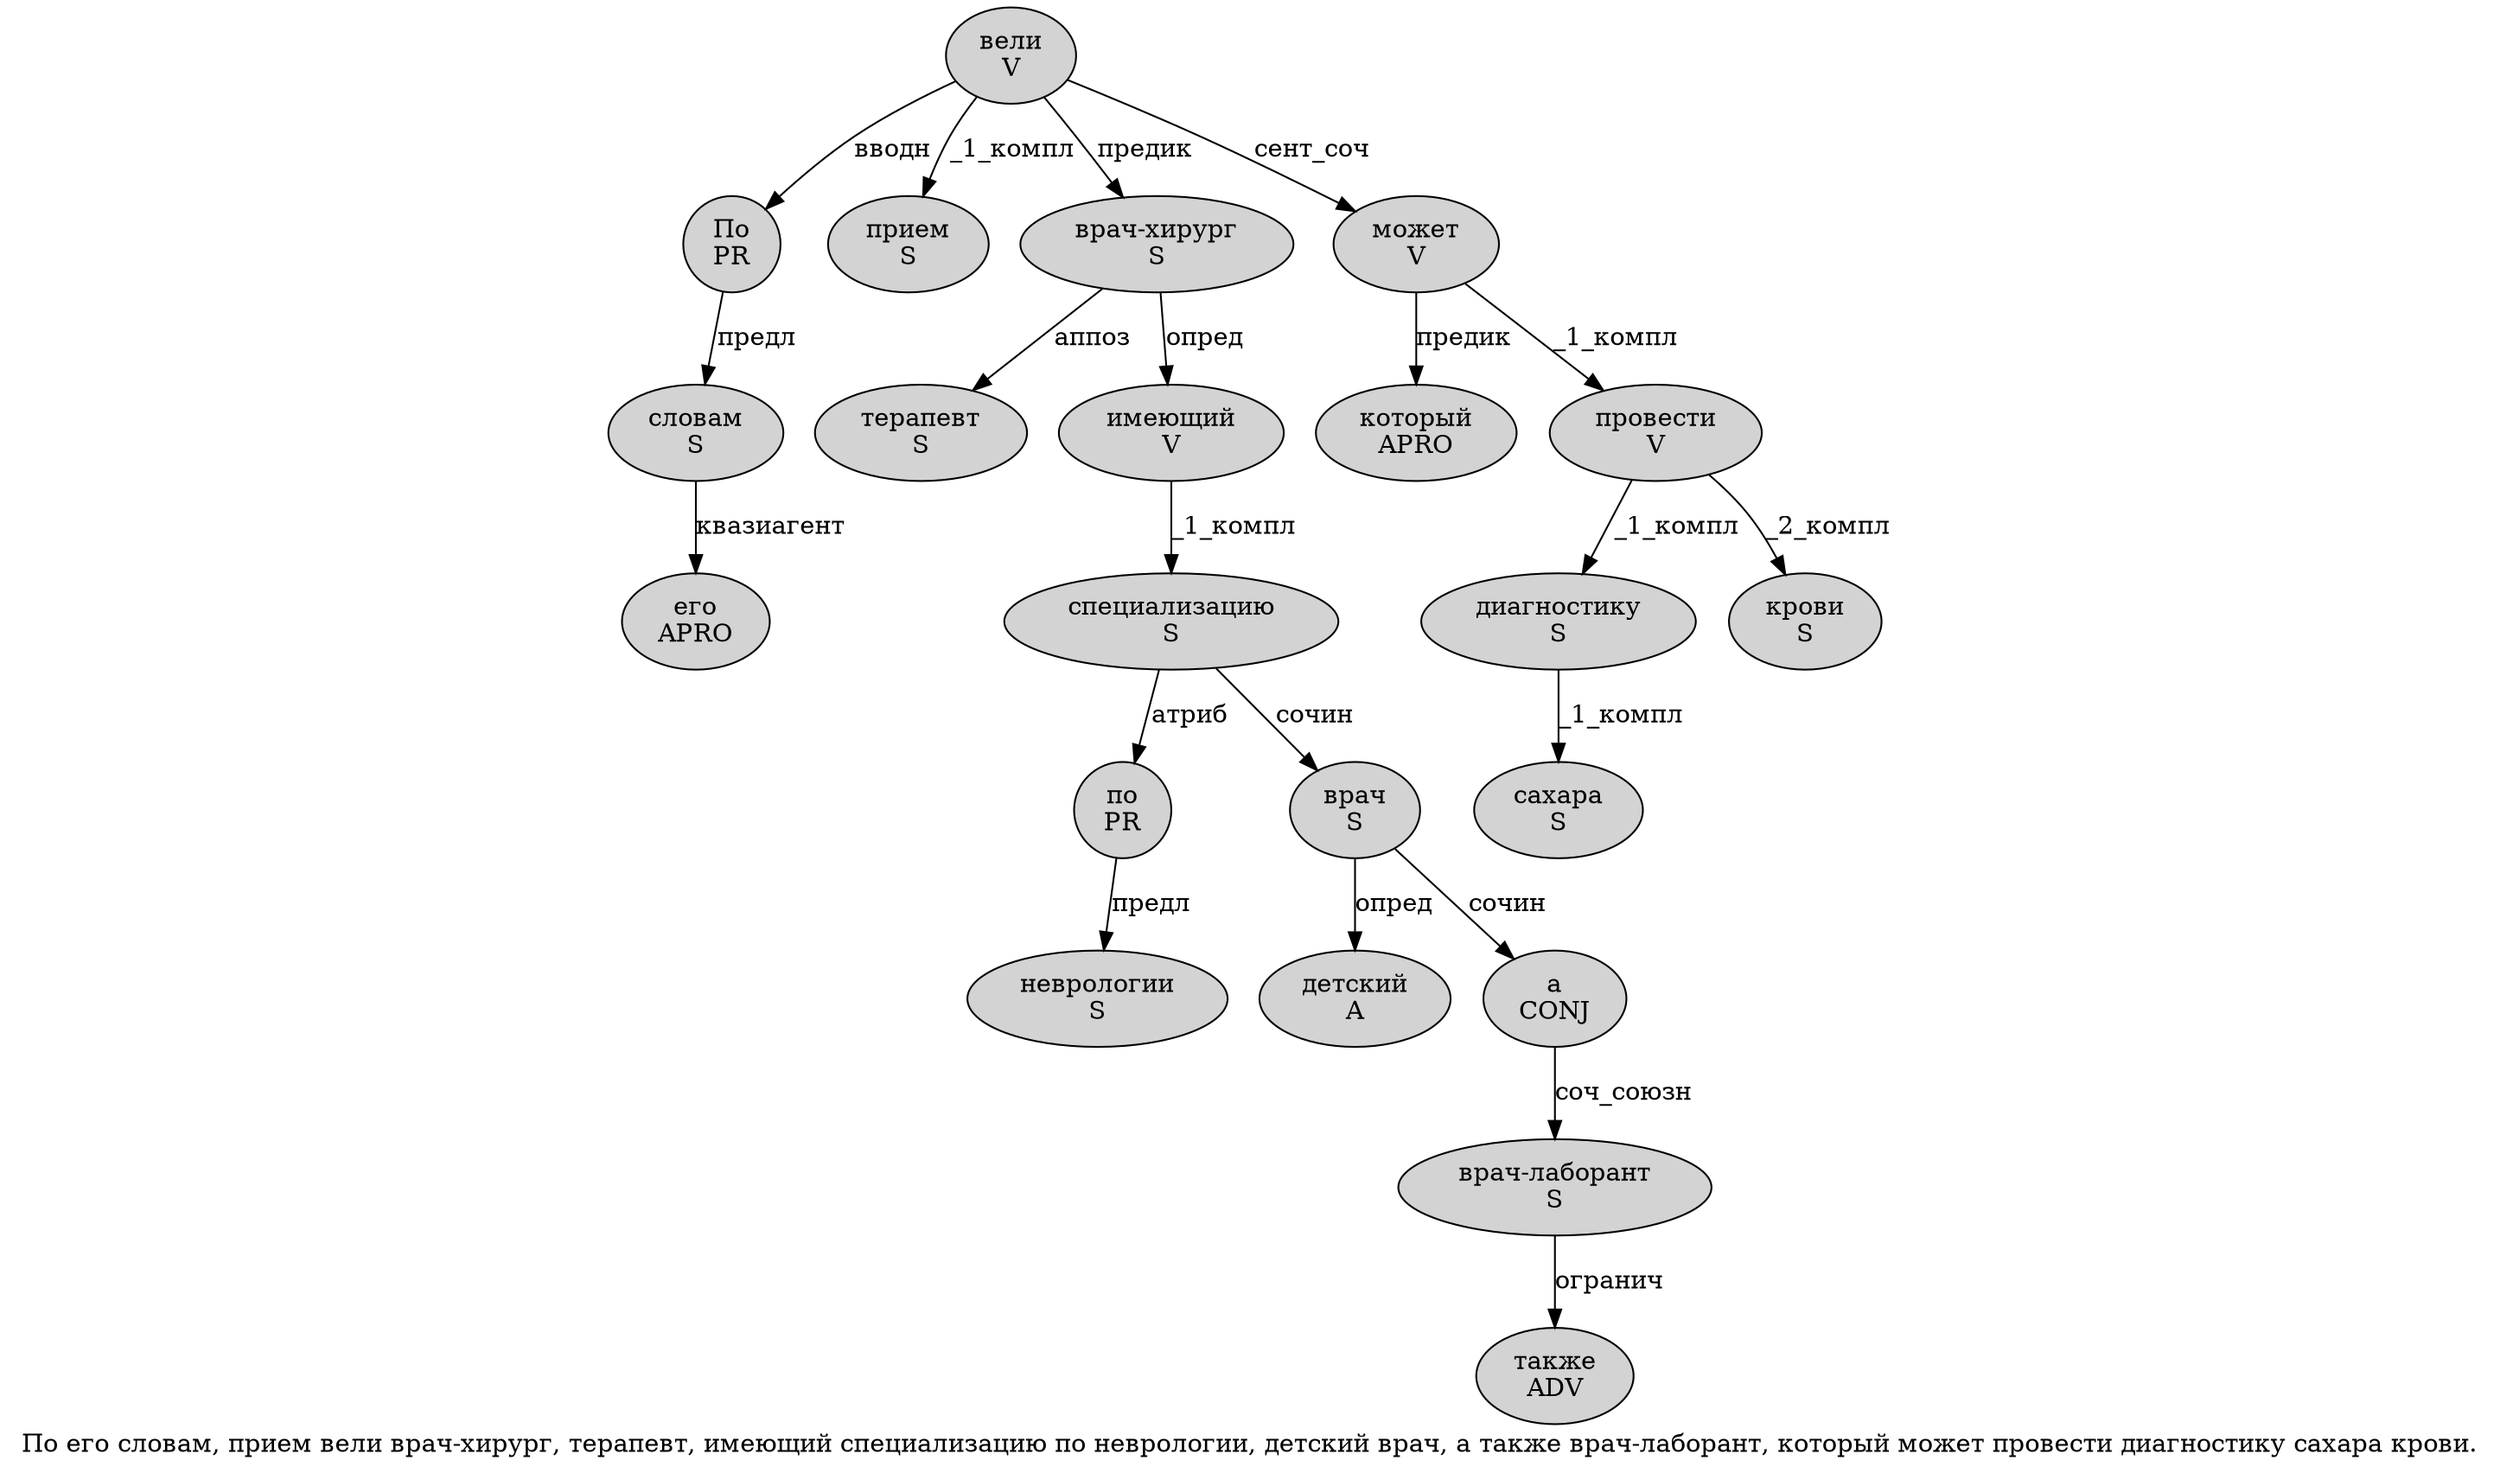 digraph SENTENCE_1299 {
	graph [label="По его словам, прием вели врач-хирург, терапевт, имеющий специализацию по неврологии, детский врач, а также врач-лаборант, который может провести диагностику сахара крови."]
	node [style=filled]
		0 [label="По
PR" color="" fillcolor=lightgray penwidth=1 shape=ellipse]
		1 [label="его
APRO" color="" fillcolor=lightgray penwidth=1 shape=ellipse]
		2 [label="словам
S" color="" fillcolor=lightgray penwidth=1 shape=ellipse]
		4 [label="прием
S" color="" fillcolor=lightgray penwidth=1 shape=ellipse]
		5 [label="вели
V" color="" fillcolor=lightgray penwidth=1 shape=ellipse]
		6 [label="врач-хирург
S" color="" fillcolor=lightgray penwidth=1 shape=ellipse]
		8 [label="терапевт
S" color="" fillcolor=lightgray penwidth=1 shape=ellipse]
		10 [label="имеющий
V" color="" fillcolor=lightgray penwidth=1 shape=ellipse]
		11 [label="специализацию
S" color="" fillcolor=lightgray penwidth=1 shape=ellipse]
		12 [label="по
PR" color="" fillcolor=lightgray penwidth=1 shape=ellipse]
		13 [label="неврологии
S" color="" fillcolor=lightgray penwidth=1 shape=ellipse]
		15 [label="детский
A" color="" fillcolor=lightgray penwidth=1 shape=ellipse]
		16 [label="врач
S" color="" fillcolor=lightgray penwidth=1 shape=ellipse]
		18 [label="а
CONJ" color="" fillcolor=lightgray penwidth=1 shape=ellipse]
		19 [label="также
ADV" color="" fillcolor=lightgray penwidth=1 shape=ellipse]
		20 [label="врач-лаборант
S" color="" fillcolor=lightgray penwidth=1 shape=ellipse]
		22 [label="который
APRO" color="" fillcolor=lightgray penwidth=1 shape=ellipse]
		23 [label="может
V" color="" fillcolor=lightgray penwidth=1 shape=ellipse]
		24 [label="провести
V" color="" fillcolor=lightgray penwidth=1 shape=ellipse]
		25 [label="диагностику
S" color="" fillcolor=lightgray penwidth=1 shape=ellipse]
		26 [label="сахара
S" color="" fillcolor=lightgray penwidth=1 shape=ellipse]
		27 [label="крови
S" color="" fillcolor=lightgray penwidth=1 shape=ellipse]
			18 -> 20 [label="соч_союзн"]
			0 -> 2 [label="предл"]
			10 -> 11 [label="_1_компл"]
			5 -> 0 [label="вводн"]
			5 -> 4 [label="_1_компл"]
			5 -> 6 [label="предик"]
			5 -> 23 [label="сент_соч"]
			25 -> 26 [label="_1_компл"]
			11 -> 12 [label="атриб"]
			11 -> 16 [label="сочин"]
			20 -> 19 [label="огранич"]
			12 -> 13 [label="предл"]
			6 -> 8 [label="аппоз"]
			6 -> 10 [label="опред"]
			24 -> 25 [label="_1_компл"]
			24 -> 27 [label="_2_компл"]
			2 -> 1 [label="квазиагент"]
			16 -> 15 [label="опред"]
			16 -> 18 [label="сочин"]
			23 -> 22 [label="предик"]
			23 -> 24 [label="_1_компл"]
}